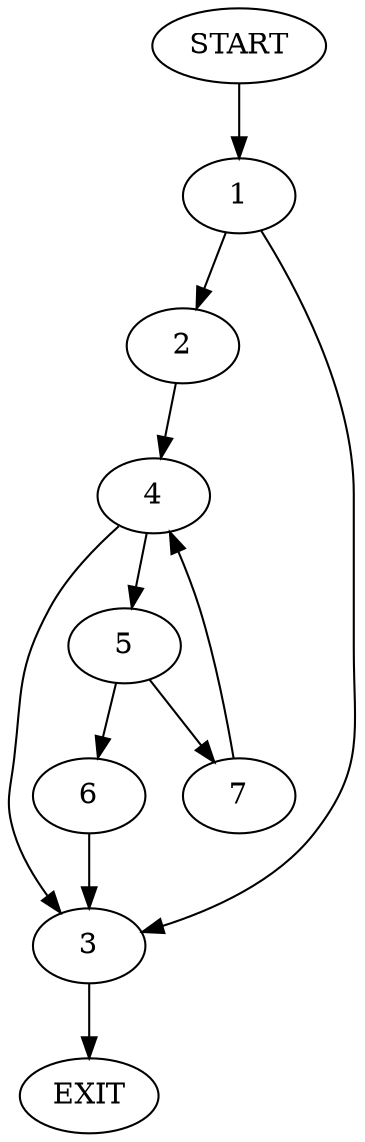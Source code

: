 digraph {
0 [label="START"];
1;
2;
3;
4;
5;
6;
7;
8 [label="EXIT"];
0 -> 1;
1 -> 2;
1 -> 3;
3 -> 8;
2 -> 4;
4 -> 5;
4 -> 3;
5 -> 6;
5 -> 7;
6 -> 3;
7 -> 4;
}